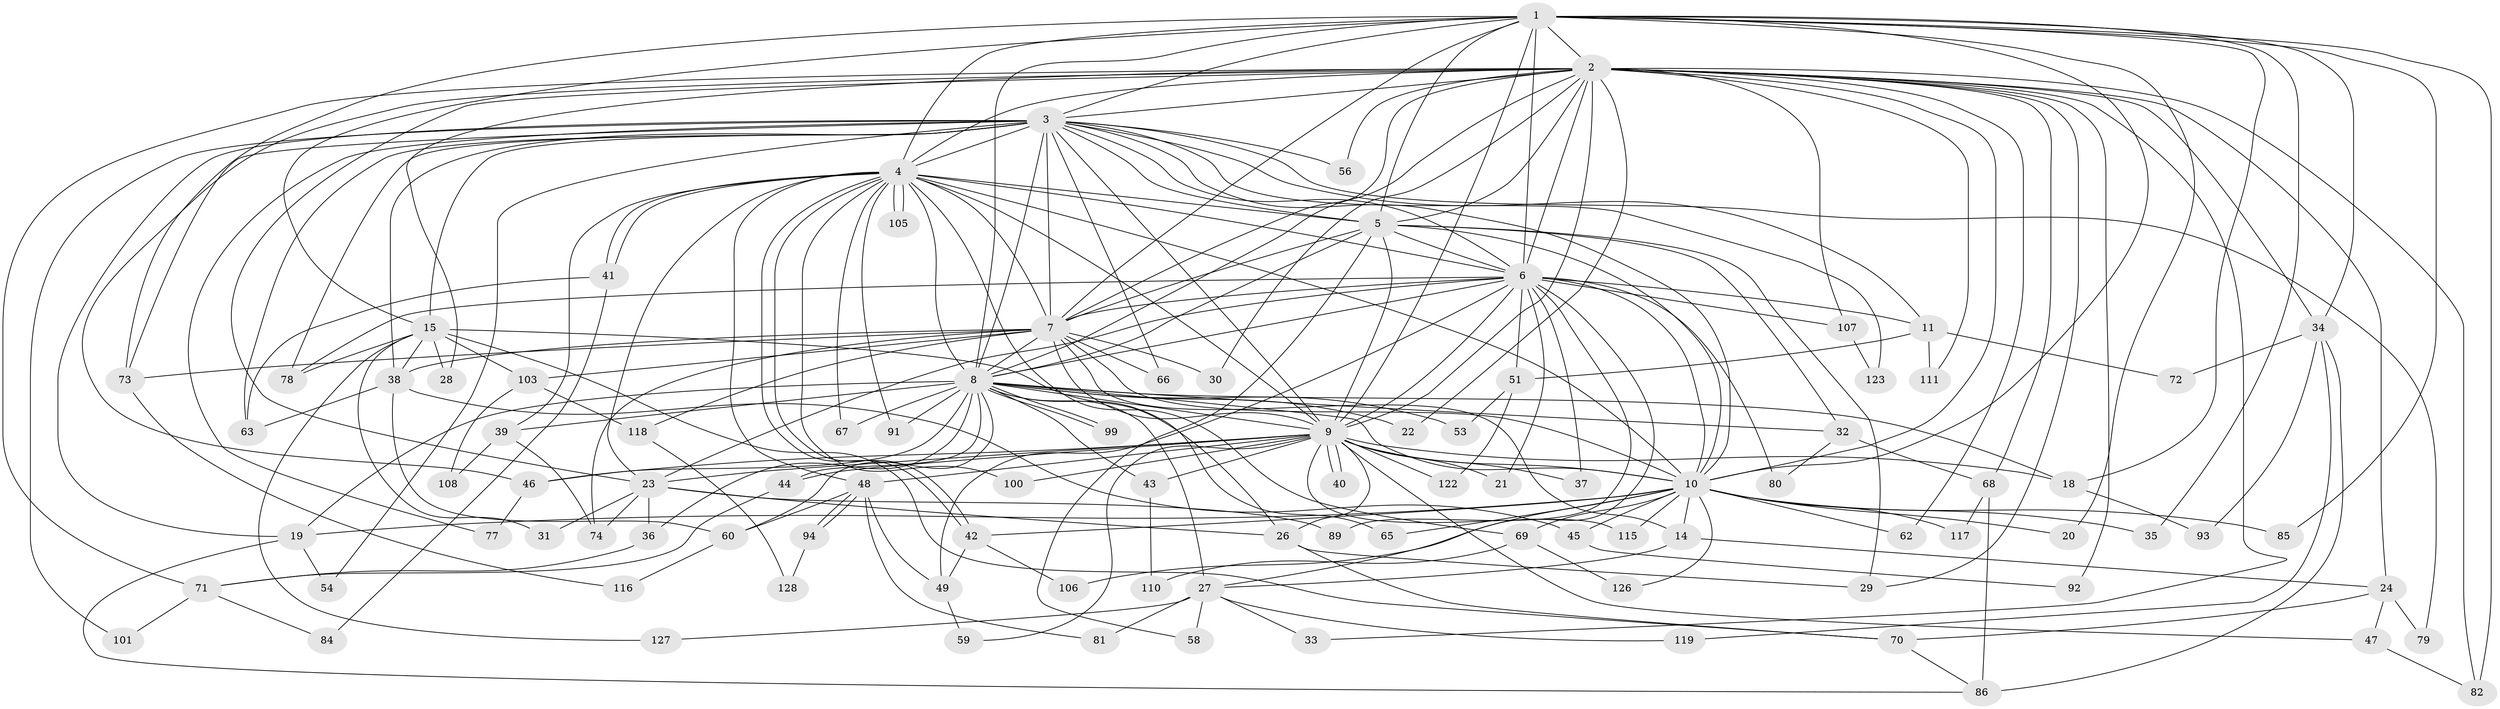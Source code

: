 // original degree distribution, {19: 0.007633587786259542, 28: 0.007633587786259542, 23: 0.007633587786259542, 25: 0.007633587786259542, 13: 0.007633587786259542, 21: 0.007633587786259542, 18: 0.007633587786259542, 29: 0.007633587786259542, 22: 0.007633587786259542, 24: 0.007633587786259542, 5: 0.05343511450381679, 2: 0.549618320610687, 4: 0.12213740458015267, 11: 0.007633587786259542, 3: 0.1450381679389313, 6: 0.022900763358778626, 9: 0.007633587786259542, 7: 0.015267175572519083}
// Generated by graph-tools (version 1.1) at 2025/41/03/06/25 10:41:39]
// undirected, 97 vertices, 240 edges
graph export_dot {
graph [start="1"]
  node [color=gray90,style=filled];
  1 [super="+16"];
  2 [super="+55"];
  3 [super="+52"];
  4 [super="+98"];
  5 [super="+12"];
  6 [super="+87"];
  7 [super="+129"];
  8 [super="+13"];
  9 [super="+17"];
  10 [super="+83"];
  11;
  14;
  15 [super="+130"];
  18 [super="+57"];
  19 [super="+125"];
  20;
  21;
  22;
  23 [super="+25"];
  24;
  26 [super="+113"];
  27 [super="+61"];
  28;
  29 [super="+50"];
  30;
  31;
  32;
  33;
  34 [super="+96"];
  35 [super="+64"];
  36;
  37;
  38 [super="+75"];
  39;
  40;
  41;
  42 [super="+112"];
  43;
  44;
  45;
  46 [super="+114"];
  47 [super="+102"];
  48 [super="+124"];
  49;
  51;
  53;
  54;
  56;
  58;
  59;
  60 [super="+97"];
  62;
  63;
  65;
  66;
  67;
  68;
  69;
  70 [super="+131"];
  71 [super="+95"];
  72;
  73 [super="+109"];
  74 [super="+76"];
  77;
  78 [super="+90"];
  79;
  80 [super="+121"];
  81;
  82 [super="+88"];
  84;
  85;
  86 [super="+104"];
  89;
  91;
  92;
  93;
  94;
  99;
  100;
  101;
  103 [super="+120"];
  105;
  106;
  107;
  108;
  110;
  111;
  115;
  116;
  117;
  118;
  119;
  122;
  123;
  126;
  127;
  128;
  1 -- 2;
  1 -- 3;
  1 -- 4 [weight=2];
  1 -- 5;
  1 -- 6;
  1 -- 7;
  1 -- 8;
  1 -- 9;
  1 -- 10;
  1 -- 15;
  1 -- 18;
  1 -- 20;
  1 -- 34;
  1 -- 35 [weight=2];
  1 -- 82 [weight=2];
  1 -- 85;
  1 -- 73;
  2 -- 3;
  2 -- 4;
  2 -- 5;
  2 -- 6;
  2 -- 7;
  2 -- 8;
  2 -- 9;
  2 -- 10;
  2 -- 22;
  2 -- 23;
  2 -- 24;
  2 -- 28;
  2 -- 29;
  2 -- 30;
  2 -- 33;
  2 -- 34;
  2 -- 46;
  2 -- 56;
  2 -- 62;
  2 -- 68;
  2 -- 71;
  2 -- 82;
  2 -- 92;
  2 -- 107;
  2 -- 111;
  3 -- 4 [weight=2];
  3 -- 5;
  3 -- 6;
  3 -- 7;
  3 -- 8;
  3 -- 9;
  3 -- 10;
  3 -- 11;
  3 -- 15;
  3 -- 19;
  3 -- 38;
  3 -- 56;
  3 -- 63;
  3 -- 66;
  3 -- 73;
  3 -- 77;
  3 -- 79;
  3 -- 101;
  3 -- 123;
  3 -- 54;
  3 -- 78;
  4 -- 5 [weight=2];
  4 -- 6;
  4 -- 7;
  4 -- 8;
  4 -- 9;
  4 -- 10;
  4 -- 39;
  4 -- 41;
  4 -- 41;
  4 -- 42;
  4 -- 42;
  4 -- 48;
  4 -- 67;
  4 -- 69;
  4 -- 91;
  4 -- 100;
  4 -- 105;
  4 -- 105;
  4 -- 23;
  5 -- 6;
  5 -- 7;
  5 -- 8;
  5 -- 9;
  5 -- 10;
  5 -- 32;
  5 -- 58;
  5 -- 29;
  6 -- 7;
  6 -- 8;
  6 -- 9;
  6 -- 10;
  6 -- 11;
  6 -- 21;
  6 -- 27;
  6 -- 37;
  6 -- 49;
  6 -- 51;
  6 -- 78;
  6 -- 80 [weight=2];
  6 -- 89;
  6 -- 107;
  6 -- 23;
  7 -- 8 [weight=2];
  7 -- 9;
  7 -- 10;
  7 -- 14;
  7 -- 30;
  7 -- 38;
  7 -- 66;
  7 -- 73;
  7 -- 74;
  7 -- 103;
  7 -- 118;
  8 -- 9;
  8 -- 10;
  8 -- 22;
  8 -- 32;
  8 -- 36;
  8 -- 39;
  8 -- 43;
  8 -- 44;
  8 -- 53;
  8 -- 60;
  8 -- 65;
  8 -- 67;
  8 -- 91;
  8 -- 99;
  8 -- 99;
  8 -- 46;
  8 -- 18;
  8 -- 19;
  8 -- 27;
  9 -- 10 [weight=2];
  9 -- 18;
  9 -- 21;
  9 -- 37;
  9 -- 40;
  9 -- 40;
  9 -- 43;
  9 -- 46;
  9 -- 47;
  9 -- 59;
  9 -- 100;
  9 -- 115;
  9 -- 122;
  9 -- 48;
  9 -- 23;
  9 -- 44;
  9 -- 26;
  10 -- 14;
  10 -- 19;
  10 -- 20;
  10 -- 35;
  10 -- 45;
  10 -- 62;
  10 -- 65;
  10 -- 69;
  10 -- 106;
  10 -- 115;
  10 -- 126;
  10 -- 85;
  10 -- 117;
  10 -- 42;
  11 -- 51;
  11 -- 72;
  11 -- 111;
  14 -- 24;
  14 -- 27;
  15 -- 26;
  15 -- 28;
  15 -- 31;
  15 -- 78;
  15 -- 103 [weight=2];
  15 -- 127;
  15 -- 38;
  15 -- 70;
  18 -- 93;
  19 -- 54;
  19 -- 86;
  23 -- 26;
  23 -- 31;
  23 -- 36;
  23 -- 89;
  23 -- 74;
  24 -- 47;
  24 -- 70;
  24 -- 79;
  26 -- 29;
  26 -- 70;
  27 -- 33;
  27 -- 58;
  27 -- 81;
  27 -- 119;
  27 -- 127;
  32 -- 68;
  32 -- 80;
  34 -- 72;
  34 -- 93;
  34 -- 119;
  34 -- 86;
  36 -- 71;
  38 -- 45;
  38 -- 60;
  38 -- 63;
  39 -- 74;
  39 -- 108;
  41 -- 63;
  41 -- 84;
  42 -- 49;
  42 -- 106;
  43 -- 110;
  44 -- 71;
  45 -- 92;
  46 -- 77;
  47 -- 82;
  48 -- 81;
  48 -- 94;
  48 -- 94;
  48 -- 49;
  48 -- 60;
  49 -- 59;
  51 -- 53;
  51 -- 122;
  60 -- 116;
  68 -- 117;
  68 -- 86;
  69 -- 110;
  69 -- 126;
  70 -- 86;
  71 -- 84;
  71 -- 101;
  73 -- 116;
  94 -- 128;
  103 -- 108;
  103 -- 118;
  107 -- 123;
  118 -- 128;
}
